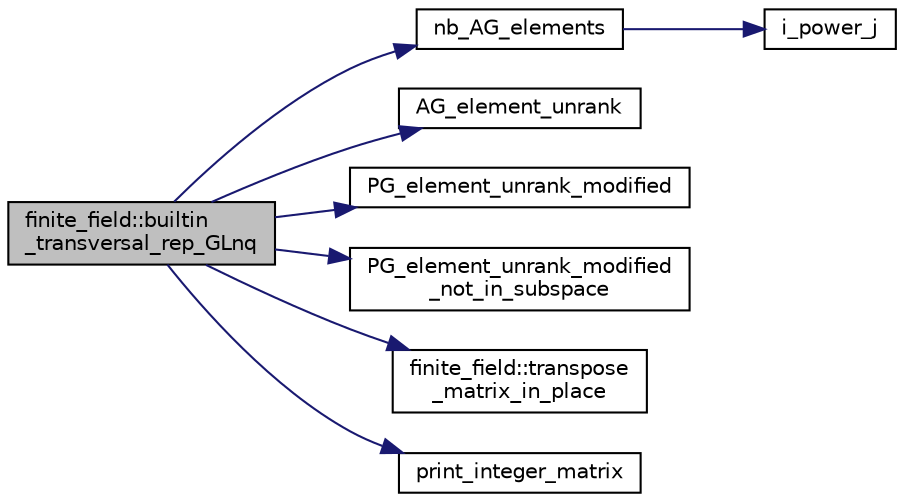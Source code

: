 digraph "finite_field::builtin_transversal_rep_GLnq"
{
  edge [fontname="Helvetica",fontsize="10",labelfontname="Helvetica",labelfontsize="10"];
  node [fontname="Helvetica",fontsize="10",shape=record];
  rankdir="LR";
  Node1848 [label="finite_field::builtin\l_transversal_rep_GLnq",height=0.2,width=0.4,color="black", fillcolor="grey75", style="filled", fontcolor="black"];
  Node1848 -> Node1849 [color="midnightblue",fontsize="10",style="solid",fontname="Helvetica"];
  Node1849 [label="nb_AG_elements",height=0.2,width=0.4,color="black", fillcolor="white", style="filled",URL="$d4/d67/geometry_8h.html#ab9de2574dd403dd453a0d35107f684f5"];
  Node1849 -> Node1850 [color="midnightblue",fontsize="10",style="solid",fontname="Helvetica"];
  Node1850 [label="i_power_j",height=0.2,width=0.4,color="black", fillcolor="white", style="filled",URL="$de/dc5/algebra__and__number__theory_8h.html#a39b321523e8957d701618bb5cac542b5"];
  Node1848 -> Node1851 [color="midnightblue",fontsize="10",style="solid",fontname="Helvetica"];
  Node1851 [label="AG_element_unrank",height=0.2,width=0.4,color="black", fillcolor="white", style="filled",URL="$d4/d67/geometry_8h.html#a4a33b86c87b2879b97cfa1327abe2885"];
  Node1848 -> Node1852 [color="midnightblue",fontsize="10",style="solid",fontname="Helvetica"];
  Node1852 [label="PG_element_unrank_modified",height=0.2,width=0.4,color="black", fillcolor="white", style="filled",URL="$d4/d67/geometry_8h.html#a83ae9b605d496f6a90345303f6efae64"];
  Node1848 -> Node1853 [color="midnightblue",fontsize="10",style="solid",fontname="Helvetica"];
  Node1853 [label="PG_element_unrank_modified\l_not_in_subspace",height=0.2,width=0.4,color="black", fillcolor="white", style="filled",URL="$d4/d67/geometry_8h.html#a021a484e3d51e8934dabb47fe622f4e1"];
  Node1848 -> Node1854 [color="midnightblue",fontsize="10",style="solid",fontname="Helvetica"];
  Node1854 [label="finite_field::transpose\l_matrix_in_place",height=0.2,width=0.4,color="black", fillcolor="white", style="filled",URL="$df/d5a/classfinite__field.html#ae526a204fb10eea7e5aeab947c89e9a0"];
  Node1848 -> Node1855 [color="midnightblue",fontsize="10",style="solid",fontname="Helvetica"];
  Node1855 [label="print_integer_matrix",height=0.2,width=0.4,color="black", fillcolor="white", style="filled",URL="$d5/db4/io__and__os_8h.html#ab4d187a9b89a64102b971201b789b653"];
}
